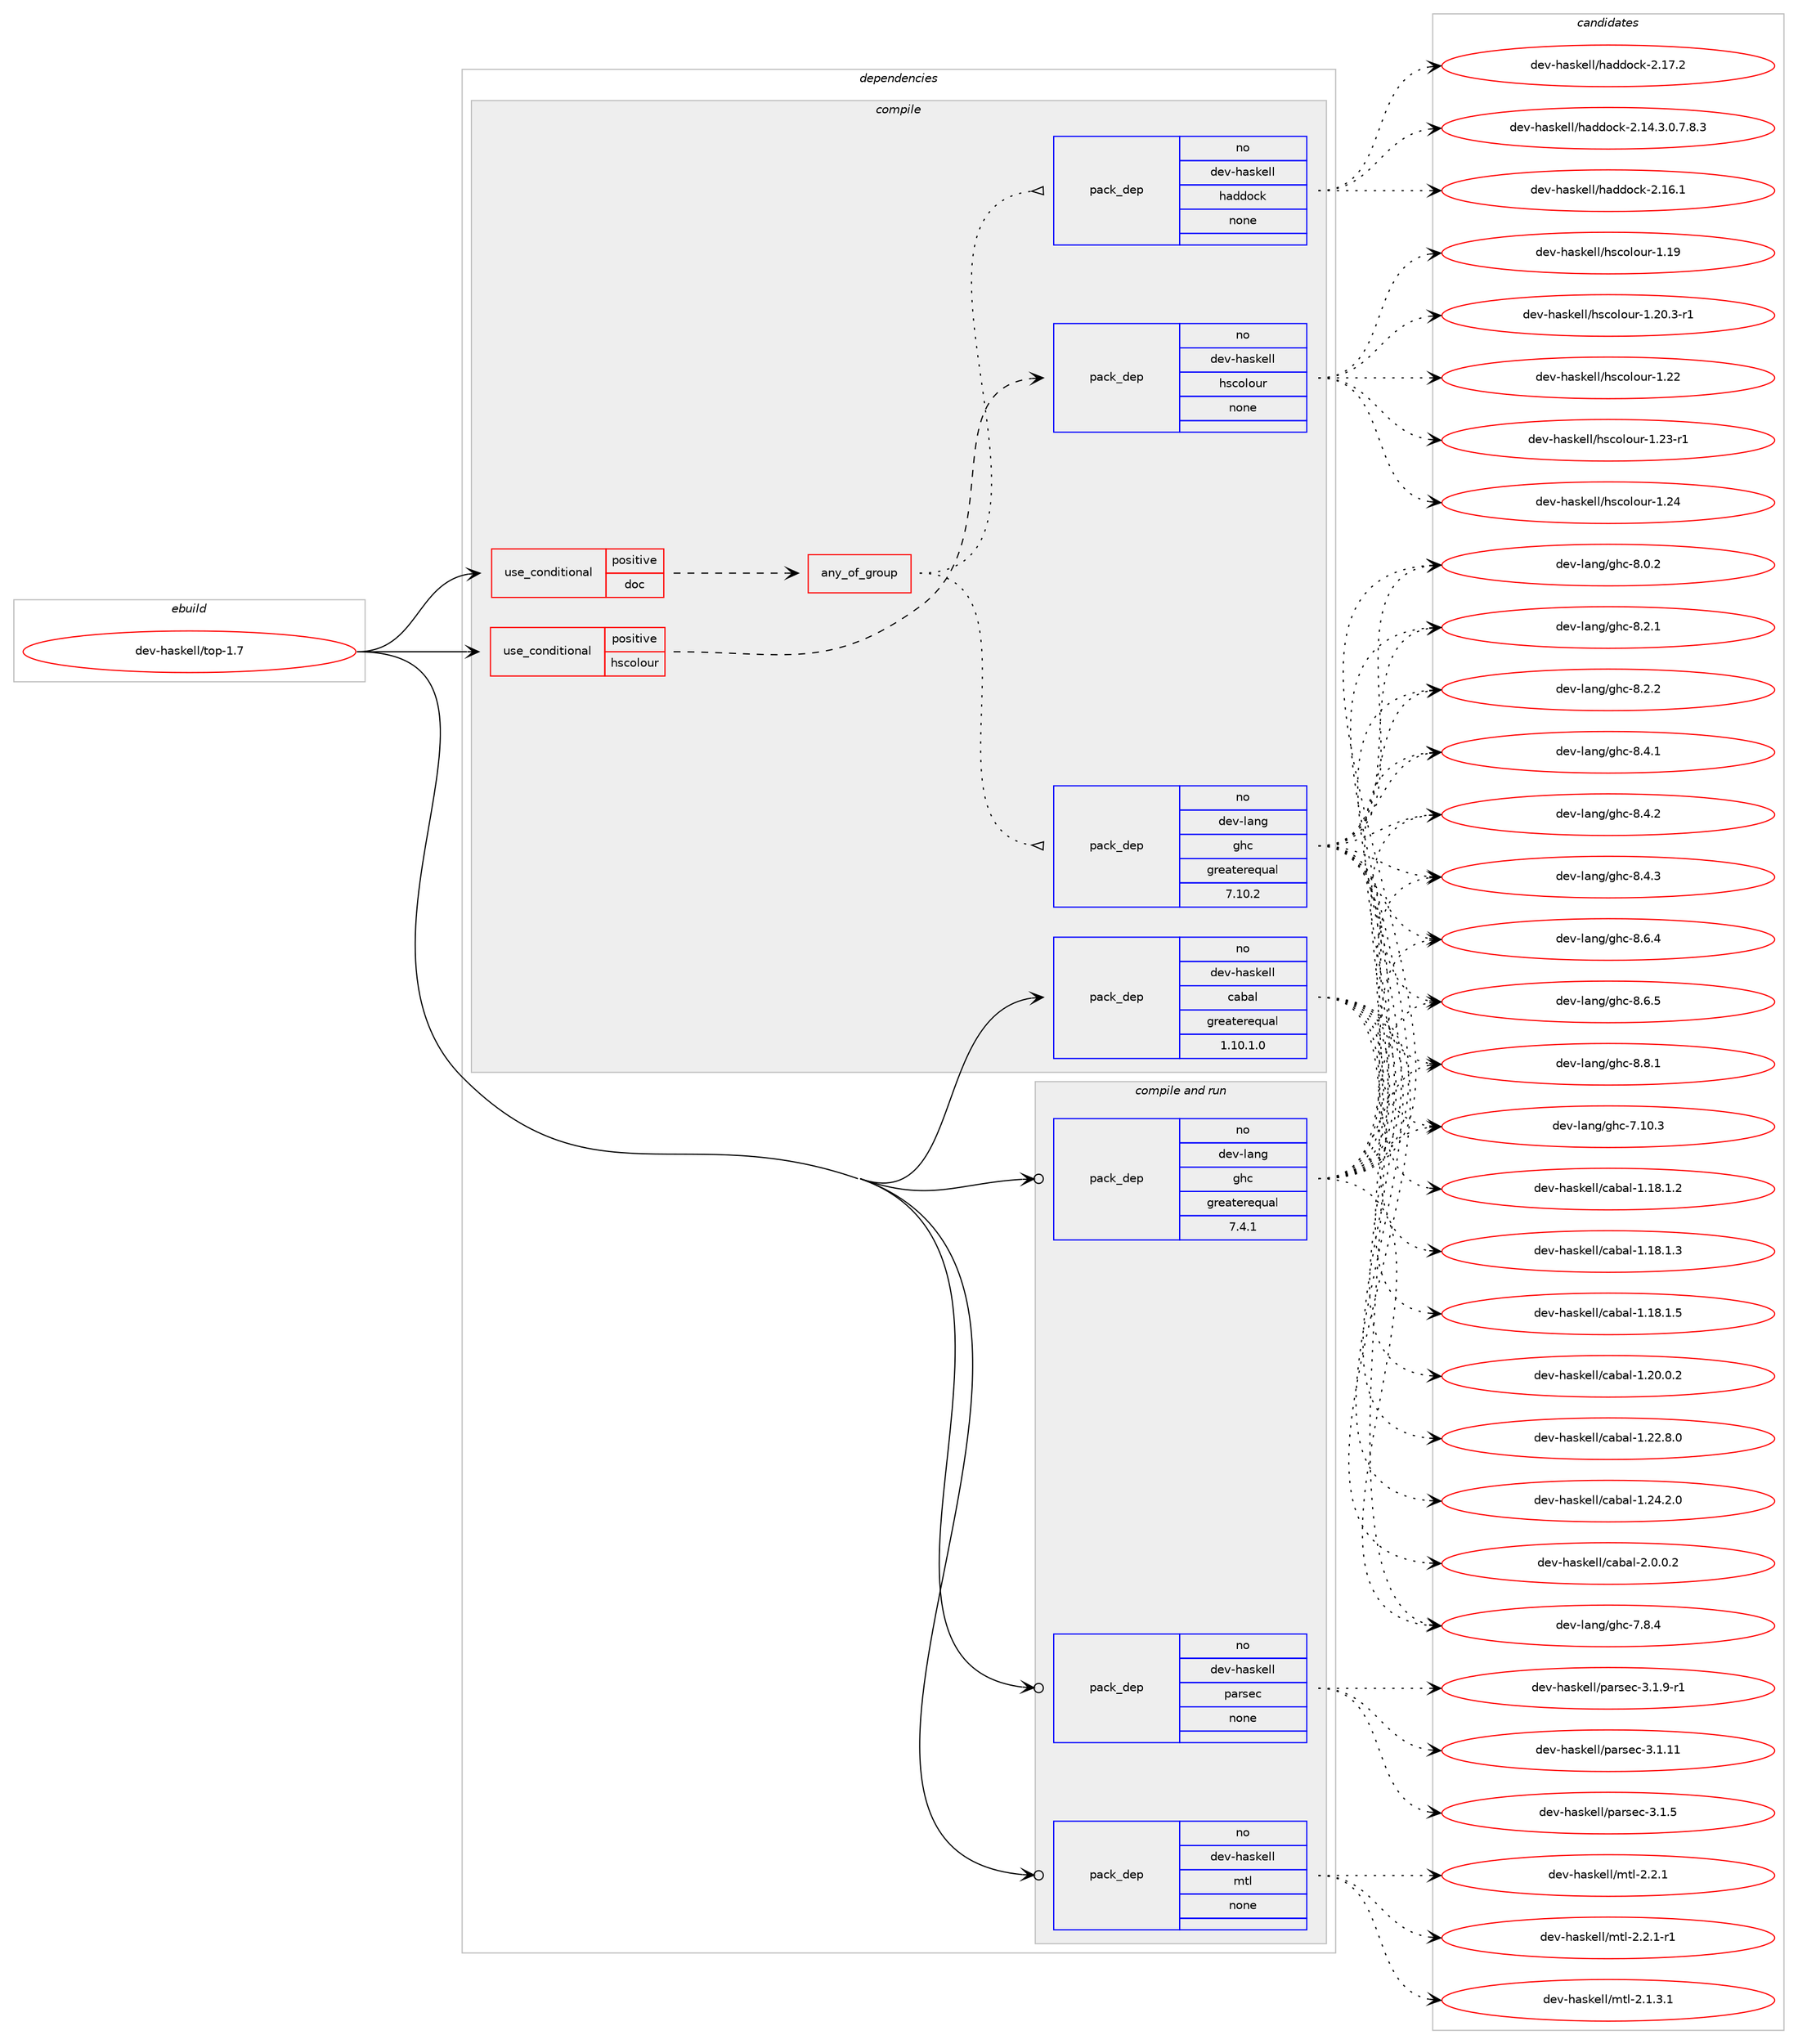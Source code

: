 digraph prolog {

# *************
# Graph options
# *************

newrank=true;
concentrate=true;
compound=true;
graph [rankdir=LR,fontname=Helvetica,fontsize=10,ranksep=1.5];#, ranksep=2.5, nodesep=0.2];
edge  [arrowhead=vee];
node  [fontname=Helvetica,fontsize=10];

# **********
# The ebuild
# **********

subgraph cluster_leftcol {
color=gray;
rank=same;
label=<<i>ebuild</i>>;
id [label="dev-haskell/top-1.7", color=red, width=4, href="../dev-haskell/top-1.7.svg"];
}

# ****************
# The dependencies
# ****************

subgraph cluster_midcol {
color=gray;
label=<<i>dependencies</i>>;
subgraph cluster_compile {
fillcolor="#eeeeee";
style=filled;
label=<<i>compile</i>>;
subgraph cond127961 {
dependency546286 [label=<<TABLE BORDER="0" CELLBORDER="1" CELLSPACING="0" CELLPADDING="4"><TR><TD ROWSPAN="3" CELLPADDING="10">use_conditional</TD></TR><TR><TD>positive</TD></TR><TR><TD>doc</TD></TR></TABLE>>, shape=none, color=red];
subgraph any10628 {
dependency546287 [label=<<TABLE BORDER="0" CELLBORDER="1" CELLSPACING="0" CELLPADDING="4"><TR><TD CELLPADDING="10">any_of_group</TD></TR></TABLE>>, shape=none, color=red];subgraph pack407340 {
dependency546288 [label=<<TABLE BORDER="0" CELLBORDER="1" CELLSPACING="0" CELLPADDING="4" WIDTH="220"><TR><TD ROWSPAN="6" CELLPADDING="30">pack_dep</TD></TR><TR><TD WIDTH="110">no</TD></TR><TR><TD>dev-haskell</TD></TR><TR><TD>haddock</TD></TR><TR><TD>none</TD></TR><TR><TD></TD></TR></TABLE>>, shape=none, color=blue];
}
dependency546287:e -> dependency546288:w [weight=20,style="dotted",arrowhead="oinv"];
subgraph pack407341 {
dependency546289 [label=<<TABLE BORDER="0" CELLBORDER="1" CELLSPACING="0" CELLPADDING="4" WIDTH="220"><TR><TD ROWSPAN="6" CELLPADDING="30">pack_dep</TD></TR><TR><TD WIDTH="110">no</TD></TR><TR><TD>dev-lang</TD></TR><TR><TD>ghc</TD></TR><TR><TD>greaterequal</TD></TR><TR><TD>7.10.2</TD></TR></TABLE>>, shape=none, color=blue];
}
dependency546287:e -> dependency546289:w [weight=20,style="dotted",arrowhead="oinv"];
}
dependency546286:e -> dependency546287:w [weight=20,style="dashed",arrowhead="vee"];
}
id:e -> dependency546286:w [weight=20,style="solid",arrowhead="vee"];
subgraph cond127962 {
dependency546290 [label=<<TABLE BORDER="0" CELLBORDER="1" CELLSPACING="0" CELLPADDING="4"><TR><TD ROWSPAN="3" CELLPADDING="10">use_conditional</TD></TR><TR><TD>positive</TD></TR><TR><TD>hscolour</TD></TR></TABLE>>, shape=none, color=red];
subgraph pack407342 {
dependency546291 [label=<<TABLE BORDER="0" CELLBORDER="1" CELLSPACING="0" CELLPADDING="4" WIDTH="220"><TR><TD ROWSPAN="6" CELLPADDING="30">pack_dep</TD></TR><TR><TD WIDTH="110">no</TD></TR><TR><TD>dev-haskell</TD></TR><TR><TD>hscolour</TD></TR><TR><TD>none</TD></TR><TR><TD></TD></TR></TABLE>>, shape=none, color=blue];
}
dependency546290:e -> dependency546291:w [weight=20,style="dashed",arrowhead="vee"];
}
id:e -> dependency546290:w [weight=20,style="solid",arrowhead="vee"];
subgraph pack407343 {
dependency546292 [label=<<TABLE BORDER="0" CELLBORDER="1" CELLSPACING="0" CELLPADDING="4" WIDTH="220"><TR><TD ROWSPAN="6" CELLPADDING="30">pack_dep</TD></TR><TR><TD WIDTH="110">no</TD></TR><TR><TD>dev-haskell</TD></TR><TR><TD>cabal</TD></TR><TR><TD>greaterequal</TD></TR><TR><TD>1.10.1.0</TD></TR></TABLE>>, shape=none, color=blue];
}
id:e -> dependency546292:w [weight=20,style="solid",arrowhead="vee"];
}
subgraph cluster_compileandrun {
fillcolor="#eeeeee";
style=filled;
label=<<i>compile and run</i>>;
subgraph pack407344 {
dependency546293 [label=<<TABLE BORDER="0" CELLBORDER="1" CELLSPACING="0" CELLPADDING="4" WIDTH="220"><TR><TD ROWSPAN="6" CELLPADDING="30">pack_dep</TD></TR><TR><TD WIDTH="110">no</TD></TR><TR><TD>dev-haskell</TD></TR><TR><TD>mtl</TD></TR><TR><TD>none</TD></TR><TR><TD></TD></TR></TABLE>>, shape=none, color=blue];
}
id:e -> dependency546293:w [weight=20,style="solid",arrowhead="odotvee"];
subgraph pack407345 {
dependency546294 [label=<<TABLE BORDER="0" CELLBORDER="1" CELLSPACING="0" CELLPADDING="4" WIDTH="220"><TR><TD ROWSPAN="6" CELLPADDING="30">pack_dep</TD></TR><TR><TD WIDTH="110">no</TD></TR><TR><TD>dev-haskell</TD></TR><TR><TD>parsec</TD></TR><TR><TD>none</TD></TR><TR><TD></TD></TR></TABLE>>, shape=none, color=blue];
}
id:e -> dependency546294:w [weight=20,style="solid",arrowhead="odotvee"];
subgraph pack407346 {
dependency546295 [label=<<TABLE BORDER="0" CELLBORDER="1" CELLSPACING="0" CELLPADDING="4" WIDTH="220"><TR><TD ROWSPAN="6" CELLPADDING="30">pack_dep</TD></TR><TR><TD WIDTH="110">no</TD></TR><TR><TD>dev-lang</TD></TR><TR><TD>ghc</TD></TR><TR><TD>greaterequal</TD></TR><TR><TD>7.4.1</TD></TR></TABLE>>, shape=none, color=blue];
}
id:e -> dependency546295:w [weight=20,style="solid",arrowhead="odotvee"];
}
subgraph cluster_run {
fillcolor="#eeeeee";
style=filled;
label=<<i>run</i>>;
}
}

# **************
# The candidates
# **************

subgraph cluster_choices {
rank=same;
color=gray;
label=<<i>candidates</i>>;

subgraph choice407340 {
color=black;
nodesep=1;
choice1001011184510497115107101108108471049710010011199107455046495246514648465546564651 [label="dev-haskell/haddock-2.14.3.0.7.8.3", color=red, width=4,href="../dev-haskell/haddock-2.14.3.0.7.8.3.svg"];
choice100101118451049711510710110810847104971001001119910745504649544649 [label="dev-haskell/haddock-2.16.1", color=red, width=4,href="../dev-haskell/haddock-2.16.1.svg"];
choice100101118451049711510710110810847104971001001119910745504649554650 [label="dev-haskell/haddock-2.17.2", color=red, width=4,href="../dev-haskell/haddock-2.17.2.svg"];
dependency546288:e -> choice1001011184510497115107101108108471049710010011199107455046495246514648465546564651:w [style=dotted,weight="100"];
dependency546288:e -> choice100101118451049711510710110810847104971001001119910745504649544649:w [style=dotted,weight="100"];
dependency546288:e -> choice100101118451049711510710110810847104971001001119910745504649554650:w [style=dotted,weight="100"];
}
subgraph choice407341 {
color=black;
nodesep=1;
choice1001011184510897110103471031049945554649484651 [label="dev-lang/ghc-7.10.3", color=red, width=4,href="../dev-lang/ghc-7.10.3.svg"];
choice10010111845108971101034710310499455546564652 [label="dev-lang/ghc-7.8.4", color=red, width=4,href="../dev-lang/ghc-7.8.4.svg"];
choice10010111845108971101034710310499455646484650 [label="dev-lang/ghc-8.0.2", color=red, width=4,href="../dev-lang/ghc-8.0.2.svg"];
choice10010111845108971101034710310499455646504649 [label="dev-lang/ghc-8.2.1", color=red, width=4,href="../dev-lang/ghc-8.2.1.svg"];
choice10010111845108971101034710310499455646504650 [label="dev-lang/ghc-8.2.2", color=red, width=4,href="../dev-lang/ghc-8.2.2.svg"];
choice10010111845108971101034710310499455646524649 [label="dev-lang/ghc-8.4.1", color=red, width=4,href="../dev-lang/ghc-8.4.1.svg"];
choice10010111845108971101034710310499455646524650 [label="dev-lang/ghc-8.4.2", color=red, width=4,href="../dev-lang/ghc-8.4.2.svg"];
choice10010111845108971101034710310499455646524651 [label="dev-lang/ghc-8.4.3", color=red, width=4,href="../dev-lang/ghc-8.4.3.svg"];
choice10010111845108971101034710310499455646544652 [label="dev-lang/ghc-8.6.4", color=red, width=4,href="../dev-lang/ghc-8.6.4.svg"];
choice10010111845108971101034710310499455646544653 [label="dev-lang/ghc-8.6.5", color=red, width=4,href="../dev-lang/ghc-8.6.5.svg"];
choice10010111845108971101034710310499455646564649 [label="dev-lang/ghc-8.8.1", color=red, width=4,href="../dev-lang/ghc-8.8.1.svg"];
dependency546289:e -> choice1001011184510897110103471031049945554649484651:w [style=dotted,weight="100"];
dependency546289:e -> choice10010111845108971101034710310499455546564652:w [style=dotted,weight="100"];
dependency546289:e -> choice10010111845108971101034710310499455646484650:w [style=dotted,weight="100"];
dependency546289:e -> choice10010111845108971101034710310499455646504649:w [style=dotted,weight="100"];
dependency546289:e -> choice10010111845108971101034710310499455646504650:w [style=dotted,weight="100"];
dependency546289:e -> choice10010111845108971101034710310499455646524649:w [style=dotted,weight="100"];
dependency546289:e -> choice10010111845108971101034710310499455646524650:w [style=dotted,weight="100"];
dependency546289:e -> choice10010111845108971101034710310499455646524651:w [style=dotted,weight="100"];
dependency546289:e -> choice10010111845108971101034710310499455646544652:w [style=dotted,weight="100"];
dependency546289:e -> choice10010111845108971101034710310499455646544653:w [style=dotted,weight="100"];
dependency546289:e -> choice10010111845108971101034710310499455646564649:w [style=dotted,weight="100"];
}
subgraph choice407342 {
color=black;
nodesep=1;
choice100101118451049711510710110810847104115991111081111171144549464957 [label="dev-haskell/hscolour-1.19", color=red, width=4,href="../dev-haskell/hscolour-1.19.svg"];
choice10010111845104971151071011081084710411599111108111117114454946504846514511449 [label="dev-haskell/hscolour-1.20.3-r1", color=red, width=4,href="../dev-haskell/hscolour-1.20.3-r1.svg"];
choice100101118451049711510710110810847104115991111081111171144549465050 [label="dev-haskell/hscolour-1.22", color=red, width=4,href="../dev-haskell/hscolour-1.22.svg"];
choice1001011184510497115107101108108471041159911110811111711445494650514511449 [label="dev-haskell/hscolour-1.23-r1", color=red, width=4,href="../dev-haskell/hscolour-1.23-r1.svg"];
choice100101118451049711510710110810847104115991111081111171144549465052 [label="dev-haskell/hscolour-1.24", color=red, width=4,href="../dev-haskell/hscolour-1.24.svg"];
dependency546291:e -> choice100101118451049711510710110810847104115991111081111171144549464957:w [style=dotted,weight="100"];
dependency546291:e -> choice10010111845104971151071011081084710411599111108111117114454946504846514511449:w [style=dotted,weight="100"];
dependency546291:e -> choice100101118451049711510710110810847104115991111081111171144549465050:w [style=dotted,weight="100"];
dependency546291:e -> choice1001011184510497115107101108108471041159911110811111711445494650514511449:w [style=dotted,weight="100"];
dependency546291:e -> choice100101118451049711510710110810847104115991111081111171144549465052:w [style=dotted,weight="100"];
}
subgraph choice407343 {
color=black;
nodesep=1;
choice10010111845104971151071011081084799979897108454946495646494650 [label="dev-haskell/cabal-1.18.1.2", color=red, width=4,href="../dev-haskell/cabal-1.18.1.2.svg"];
choice10010111845104971151071011081084799979897108454946495646494651 [label="dev-haskell/cabal-1.18.1.3", color=red, width=4,href="../dev-haskell/cabal-1.18.1.3.svg"];
choice10010111845104971151071011081084799979897108454946495646494653 [label="dev-haskell/cabal-1.18.1.5", color=red, width=4,href="../dev-haskell/cabal-1.18.1.5.svg"];
choice10010111845104971151071011081084799979897108454946504846484650 [label="dev-haskell/cabal-1.20.0.2", color=red, width=4,href="../dev-haskell/cabal-1.20.0.2.svg"];
choice10010111845104971151071011081084799979897108454946505046564648 [label="dev-haskell/cabal-1.22.8.0", color=red, width=4,href="../dev-haskell/cabal-1.22.8.0.svg"];
choice10010111845104971151071011081084799979897108454946505246504648 [label="dev-haskell/cabal-1.24.2.0", color=red, width=4,href="../dev-haskell/cabal-1.24.2.0.svg"];
choice100101118451049711510710110810847999798971084550464846484650 [label="dev-haskell/cabal-2.0.0.2", color=red, width=4,href="../dev-haskell/cabal-2.0.0.2.svg"];
dependency546292:e -> choice10010111845104971151071011081084799979897108454946495646494650:w [style=dotted,weight="100"];
dependency546292:e -> choice10010111845104971151071011081084799979897108454946495646494651:w [style=dotted,weight="100"];
dependency546292:e -> choice10010111845104971151071011081084799979897108454946495646494653:w [style=dotted,weight="100"];
dependency546292:e -> choice10010111845104971151071011081084799979897108454946504846484650:w [style=dotted,weight="100"];
dependency546292:e -> choice10010111845104971151071011081084799979897108454946505046564648:w [style=dotted,weight="100"];
dependency546292:e -> choice10010111845104971151071011081084799979897108454946505246504648:w [style=dotted,weight="100"];
dependency546292:e -> choice100101118451049711510710110810847999798971084550464846484650:w [style=dotted,weight="100"];
}
subgraph choice407344 {
color=black;
nodesep=1;
choice1001011184510497115107101108108471091161084550464946514649 [label="dev-haskell/mtl-2.1.3.1", color=red, width=4,href="../dev-haskell/mtl-2.1.3.1.svg"];
choice100101118451049711510710110810847109116108455046504649 [label="dev-haskell/mtl-2.2.1", color=red, width=4,href="../dev-haskell/mtl-2.2.1.svg"];
choice1001011184510497115107101108108471091161084550465046494511449 [label="dev-haskell/mtl-2.2.1-r1", color=red, width=4,href="../dev-haskell/mtl-2.2.1-r1.svg"];
dependency546293:e -> choice1001011184510497115107101108108471091161084550464946514649:w [style=dotted,weight="100"];
dependency546293:e -> choice100101118451049711510710110810847109116108455046504649:w [style=dotted,weight="100"];
dependency546293:e -> choice1001011184510497115107101108108471091161084550465046494511449:w [style=dotted,weight="100"];
}
subgraph choice407345 {
color=black;
nodesep=1;
choice100101118451049711510710110810847112971141151019945514649464949 [label="dev-haskell/parsec-3.1.11", color=red, width=4,href="../dev-haskell/parsec-3.1.11.svg"];
choice1001011184510497115107101108108471129711411510199455146494653 [label="dev-haskell/parsec-3.1.5", color=red, width=4,href="../dev-haskell/parsec-3.1.5.svg"];
choice10010111845104971151071011081084711297114115101994551464946574511449 [label="dev-haskell/parsec-3.1.9-r1", color=red, width=4,href="../dev-haskell/parsec-3.1.9-r1.svg"];
dependency546294:e -> choice100101118451049711510710110810847112971141151019945514649464949:w [style=dotted,weight="100"];
dependency546294:e -> choice1001011184510497115107101108108471129711411510199455146494653:w [style=dotted,weight="100"];
dependency546294:e -> choice10010111845104971151071011081084711297114115101994551464946574511449:w [style=dotted,weight="100"];
}
subgraph choice407346 {
color=black;
nodesep=1;
choice1001011184510897110103471031049945554649484651 [label="dev-lang/ghc-7.10.3", color=red, width=4,href="../dev-lang/ghc-7.10.3.svg"];
choice10010111845108971101034710310499455546564652 [label="dev-lang/ghc-7.8.4", color=red, width=4,href="../dev-lang/ghc-7.8.4.svg"];
choice10010111845108971101034710310499455646484650 [label="dev-lang/ghc-8.0.2", color=red, width=4,href="../dev-lang/ghc-8.0.2.svg"];
choice10010111845108971101034710310499455646504649 [label="dev-lang/ghc-8.2.1", color=red, width=4,href="../dev-lang/ghc-8.2.1.svg"];
choice10010111845108971101034710310499455646504650 [label="dev-lang/ghc-8.2.2", color=red, width=4,href="../dev-lang/ghc-8.2.2.svg"];
choice10010111845108971101034710310499455646524649 [label="dev-lang/ghc-8.4.1", color=red, width=4,href="../dev-lang/ghc-8.4.1.svg"];
choice10010111845108971101034710310499455646524650 [label="dev-lang/ghc-8.4.2", color=red, width=4,href="../dev-lang/ghc-8.4.2.svg"];
choice10010111845108971101034710310499455646524651 [label="dev-lang/ghc-8.4.3", color=red, width=4,href="../dev-lang/ghc-8.4.3.svg"];
choice10010111845108971101034710310499455646544652 [label="dev-lang/ghc-8.6.4", color=red, width=4,href="../dev-lang/ghc-8.6.4.svg"];
choice10010111845108971101034710310499455646544653 [label="dev-lang/ghc-8.6.5", color=red, width=4,href="../dev-lang/ghc-8.6.5.svg"];
choice10010111845108971101034710310499455646564649 [label="dev-lang/ghc-8.8.1", color=red, width=4,href="../dev-lang/ghc-8.8.1.svg"];
dependency546295:e -> choice1001011184510897110103471031049945554649484651:w [style=dotted,weight="100"];
dependency546295:e -> choice10010111845108971101034710310499455546564652:w [style=dotted,weight="100"];
dependency546295:e -> choice10010111845108971101034710310499455646484650:w [style=dotted,weight="100"];
dependency546295:e -> choice10010111845108971101034710310499455646504649:w [style=dotted,weight="100"];
dependency546295:e -> choice10010111845108971101034710310499455646504650:w [style=dotted,weight="100"];
dependency546295:e -> choice10010111845108971101034710310499455646524649:w [style=dotted,weight="100"];
dependency546295:e -> choice10010111845108971101034710310499455646524650:w [style=dotted,weight="100"];
dependency546295:e -> choice10010111845108971101034710310499455646524651:w [style=dotted,weight="100"];
dependency546295:e -> choice10010111845108971101034710310499455646544652:w [style=dotted,weight="100"];
dependency546295:e -> choice10010111845108971101034710310499455646544653:w [style=dotted,weight="100"];
dependency546295:e -> choice10010111845108971101034710310499455646564649:w [style=dotted,weight="100"];
}
}

}
